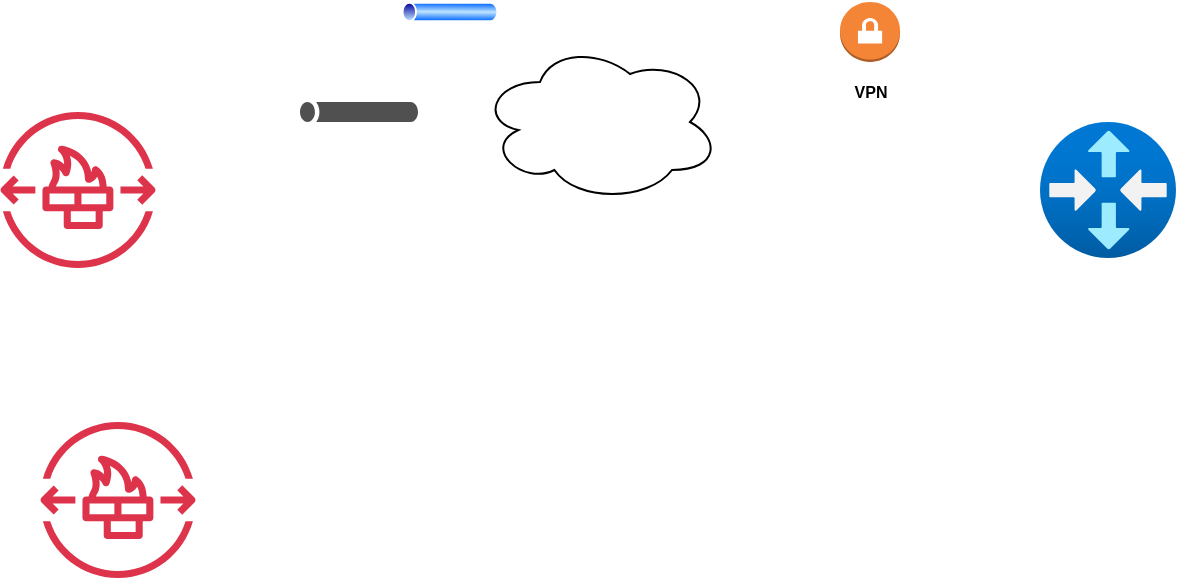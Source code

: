 <mxfile version="24.7.7">
  <diagram name="Page-1" id="Q_tjJmQo-i1wZge0qDu4">
    <mxGraphModel dx="1408" dy="752" grid="1" gridSize="10" guides="1" tooltips="1" connect="1" arrows="1" fold="1" page="1" pageScale="1" pageWidth="1100" pageHeight="850" math="0" shadow="0">
      <root>
        <mxCell id="0" />
        <mxCell id="1" parent="0" />
        <mxCell id="THgdiTu5fI94kbryNM1--1" value="" style="image;aspect=fixed;html=1;points=[];align=center;fontSize=12;image=img/lib/azure2/networking/Virtual_Router.svg;" vertex="1" parent="1">
          <mxGeometry x="670" y="110" width="68" height="68" as="geometry" />
        </mxCell>
        <mxCell id="THgdiTu5fI94kbryNM1--2" value="" style="sketch=0;outlineConnect=0;fontColor=#232F3E;gradientColor=none;fillColor=#DD344C;strokeColor=none;dashed=0;verticalLabelPosition=bottom;verticalAlign=top;align=center;html=1;fontSize=12;fontStyle=0;aspect=fixed;pointerEvents=1;shape=mxgraph.aws4.network_firewall_endpoints;" vertex="1" parent="1">
          <mxGeometry x="150" y="105" width="78" height="78" as="geometry" />
        </mxCell>
        <mxCell id="THgdiTu5fI94kbryNM1--3" value="" style="ellipse;shape=cloud;whiteSpace=wrap;html=1;" vertex="1" parent="1">
          <mxGeometry x="390" y="70" width="120" height="80" as="geometry" />
        </mxCell>
        <mxCell id="THgdiTu5fI94kbryNM1--5" value="" style="sketch=0;pointerEvents=1;shadow=0;dashed=0;html=1;strokeColor=none;fillColor=#505050;labelPosition=center;verticalLabelPosition=bottom;verticalAlign=top;outlineConnect=0;align=center;shape=mxgraph.office.servers.tunnel_straight;" vertex="1" parent="1">
          <mxGeometry x="300" y="100" width="59" height="10" as="geometry" />
        </mxCell>
        <mxCell id="THgdiTu5fI94kbryNM1--7" value="" style="image;aspect=fixed;perimeter=ellipsePerimeter;html=1;align=center;shadow=0;dashed=0;spacingTop=3;image=img/lib/active_directory/tunnel.svg;" vertex="1" parent="1">
          <mxGeometry x="350" y="50" width="50" height="10" as="geometry" />
        </mxCell>
        <mxCell id="THgdiTu5fI94kbryNM1--9" value="&lt;font style=&quot;font-size: 8px;&quot;&gt;VPN&lt;/font&gt;" style="outlineConnect=0;dashed=0;verticalLabelPosition=bottom;verticalAlign=top;align=center;html=1;shape=mxgraph.aws3.vpn_gateway;fillColor=#F58536;gradientColor=none;fontStyle=1" vertex="1" parent="1">
          <mxGeometry x="570" y="50" width="30" height="30" as="geometry" />
        </mxCell>
        <mxCell id="THgdiTu5fI94kbryNM1--10" value="" style="sketch=0;outlineConnect=0;fontColor=#232F3E;gradientColor=none;fillColor=#DD344C;strokeColor=none;dashed=0;verticalLabelPosition=bottom;verticalAlign=top;align=center;html=1;fontSize=12;fontStyle=0;aspect=fixed;pointerEvents=1;shape=mxgraph.aws4.network_firewall_endpoints;" vertex="1" parent="1">
          <mxGeometry x="170" y="260" width="78" height="78" as="geometry" />
        </mxCell>
      </root>
    </mxGraphModel>
  </diagram>
</mxfile>
